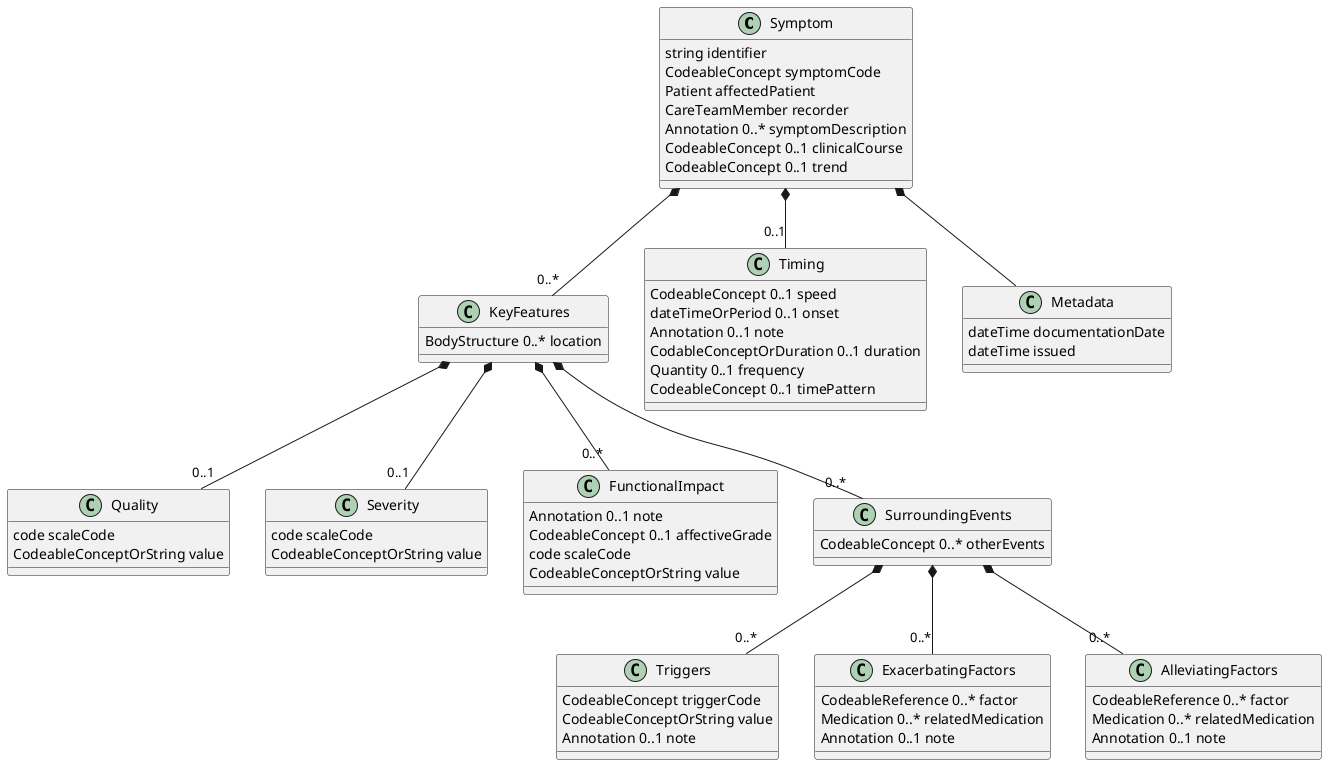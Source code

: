 @startuml
class Symptom {
  string identifier
  CodeableConcept symptomCode
  Patient affectedPatient
  CareTeamMember recorder
  Annotation 0..* symptomDescription
  CodeableConcept 0..1 clinicalCourse
  CodeableConcept 0..1 trend
}
Symptom *-- "0..*" KeyFeatures
class KeyFeatures {
  BodyStructure 0..* location
}
KeyFeatures *-- "0..1" Quality
class Quality {
  code scaleCode
  CodeableConceptOrString value
}
KeyFeatures *-- "0..1" Severity
class Severity {
  code scaleCode
  CodeableConceptOrString value
}
KeyFeatures *-- "0..*" FunctionalImpact
class FunctionalImpact {
  Annotation 0..1 note
  CodeableConcept 0..1 affectiveGrade
  code scaleCode
  CodeableConceptOrString value
}
KeyFeatures *-- "0..*" SurroundingEvents
class SurroundingEvents {
  CodeableConcept 0..* otherEvents
}
SurroundingEvents *-- "0..*" Triggers
class Triggers {
  CodeableConcept triggerCode
  CodeableConceptOrString value
  Annotation 0..1 note
}
SurroundingEvents *-- "0..*" ExacerbatingFactors
class ExacerbatingFactors {
  CodeableReference 0..* factor
  Medication 0..* relatedMedication
  Annotation 0..1 note
}
SurroundingEvents *-- "0..*" AlleviatingFactors
class AlleviatingFactors {
  CodeableReference 0..* factor
  Medication 0..* relatedMedication
  Annotation 0..1 note
}

Symptom *-- "0..1" Timing
class Timing {
  CodeableConcept 0..1 speed
  dateTimeOrPeriod 0..1 onset
  Annotation 0..1 note
  CodableConceptOrDuration 0..1 duration
  Quantity 0..1 frequency
  CodeableConcept 0..1 timePattern
}

Symptom *-- Metadata
class Metadata {
dateTime documentationDate
dateTime issued
}

@enduml
